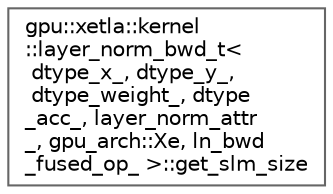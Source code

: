 digraph "Graphical Class Hierarchy"
{
 // LATEX_PDF_SIZE
  bgcolor="transparent";
  edge [fontname=Helvetica,fontsize=10,labelfontname=Helvetica,labelfontsize=10];
  node [fontname=Helvetica,fontsize=10,shape=box,height=0.2,width=0.4];
  rankdir="LR";
  Node0 [id="Node000000",label="gpu::xetla::kernel\l::layer_norm_bwd_t\<\l dtype_x_, dtype_y_,\l dtype_weight_, dtype\l_acc_, layer_norm_attr\l_, gpu_arch::Xe, ln_bwd\l_fused_op_ \>::get_slm_size",height=0.2,width=0.4,color="grey40", fillcolor="white", style="filled",URL="$structgpu_1_1xetla_1_1kernel_1_1layer__norm__bwd__t_3_01dtype__x___00_01dtype__y___00_01dtype__wd8d91116cddf28aca893d04fd21e65d8.html",tooltip=" "];
}
